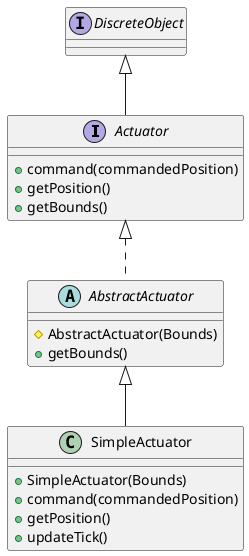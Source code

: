 @startuml actuator

' left to right direction

interface Actuator extends DiscreteObject {
    + command(commandedPosition)
    + getPosition()
    + getBounds()
}

abstract AbstractActuator implements Actuator {
    # AbstractActuator(Bounds)
    + getBounds()
}

class SimpleActuator extends AbstractActuator {
    + SimpleActuator(Bounds)
    + command(commandedPosition)
    + getPosition()
    + updateTick()
}

@enduml

